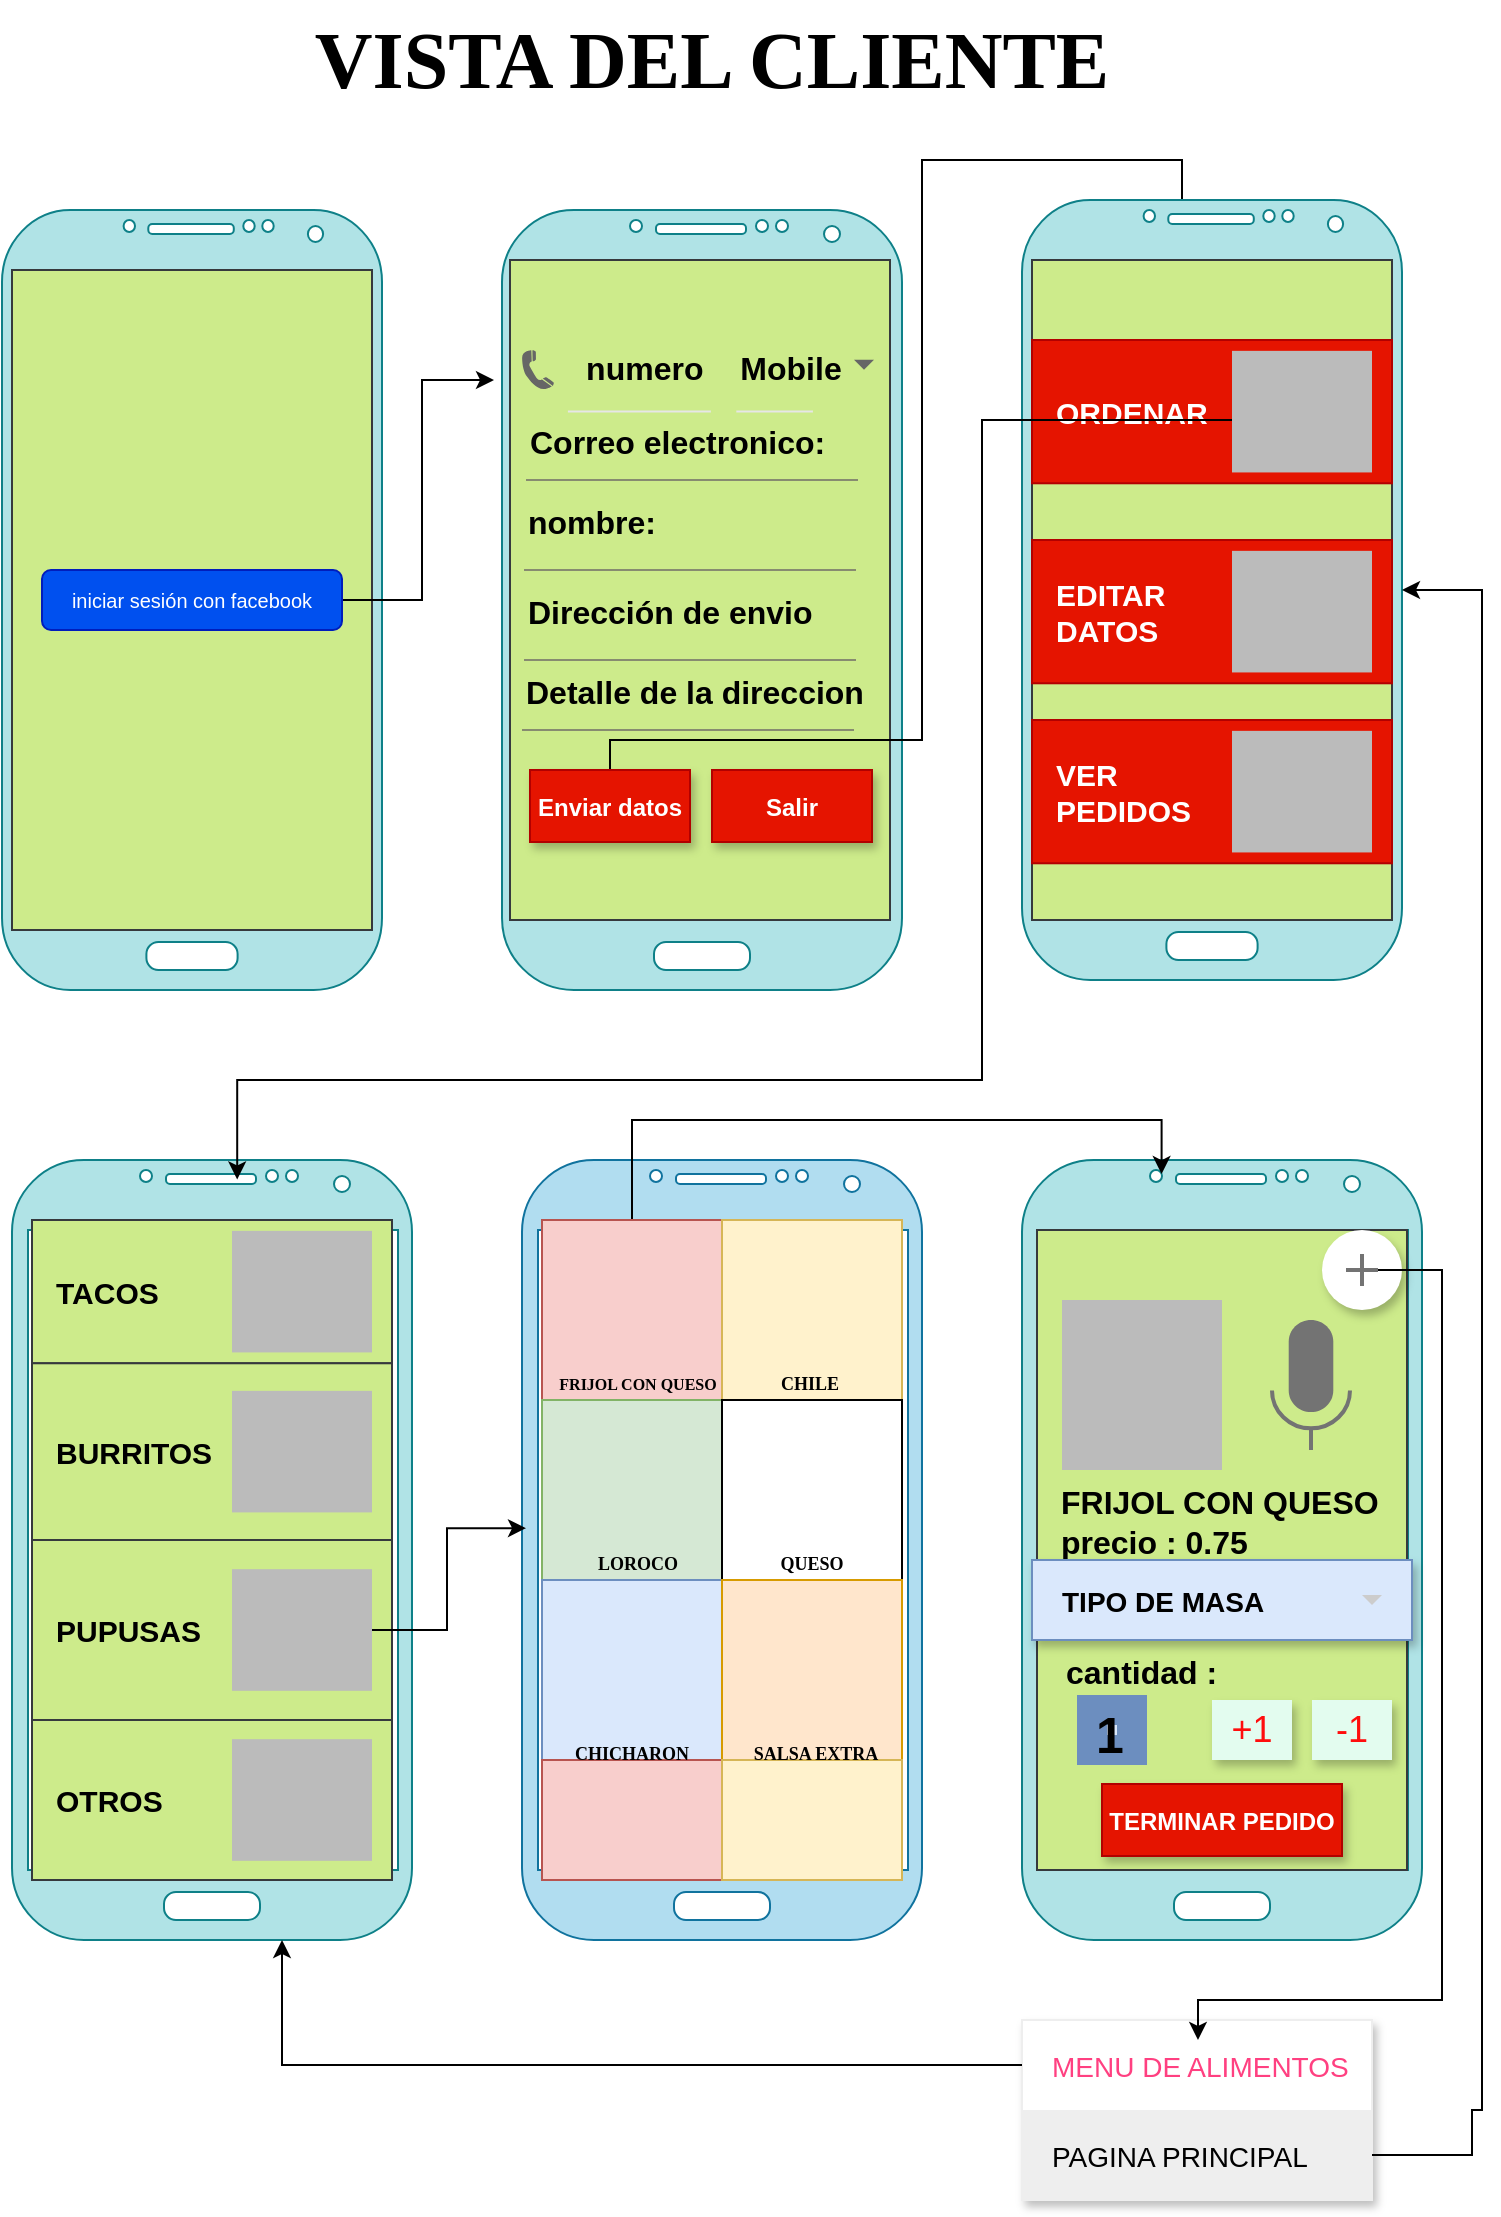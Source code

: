 <mxfile version="13.6.5" type="github" pages="2">
  <diagram id="CoMQu9GykvPQmY-9xK71" name="Page-1">
    <mxGraphModel dx="1738" dy="964" grid="1" gridSize="10" guides="1" tooltips="1" connect="1" arrows="1" fold="1" page="1" pageScale="1" pageWidth="827" pageHeight="1169" background="none" math="0" shadow="0">
      <root>
        <mxCell id="0" />
        <mxCell id="1" parent="0" />
        <mxCell id="EYJJrxo5hP6jAQwK5u1l-1" value="" style="verticalLabelPosition=bottom;verticalAlign=top;html=1;shadow=0;dashed=0;strokeWidth=1;shape=mxgraph.android.phone2;strokeColor=#0e8088;fillColor=#b0e3e6;" parent="1" vertex="1">
          <mxGeometry x="70" y="125" width="190" height="390" as="geometry" />
        </mxCell>
        <mxCell id="EYJJrxo5hP6jAQwK5u1l-4" value="" style="verticalLabelPosition=bottom;verticalAlign=top;html=1;shadow=0;dashed=0;strokeWidth=1;shape=rect;fillColor=#cdeb8b;strokeColor=#36393d;" parent="1" vertex="1">
          <mxGeometry x="75" y="155" width="180" height="330" as="geometry" />
        </mxCell>
        <mxCell id="NRuBFTdG2EJ028ScVjr8-156" style="edgeStyle=orthogonalEdgeStyle;rounded=0;orthogonalLoop=1;jettySize=auto;html=1;entryX=-0.02;entryY=0.218;entryDx=0;entryDy=0;entryPerimeter=0;" edge="1" parent="1" source="EYJJrxo5hP6jAQwK5u1l-6" target="NRuBFTdG2EJ028ScVjr8-34">
          <mxGeometry relative="1" as="geometry" />
        </mxCell>
        <mxCell id="EYJJrxo5hP6jAQwK5u1l-6" value="iniciar sesión con facebook" style="rounded=1;html=1;shadow=0;whiteSpace=wrap;fontSize=10;fillColor=#0050ef;align=center;strokeColor=#001DBC;fontColor=#ffffff;" parent="1" vertex="1">
          <mxGeometry x="90" y="305" width="150" height="30" as="geometry" />
        </mxCell>
        <mxCell id="NRuBFTdG2EJ028ScVjr8-34" value="" style="verticalLabelPosition=bottom;verticalAlign=top;html=1;shadow=0;dashed=0;strokeWidth=1;shape=mxgraph.android.phone2;strokeColor=#0e8088;fillColor=#b0e3e6;" vertex="1" parent="1">
          <mxGeometry x="320" y="125" width="200" height="390" as="geometry" />
        </mxCell>
        <mxCell id="NRuBFTdG2EJ028ScVjr8-166" style="edgeStyle=orthogonalEdgeStyle;rounded=0;orthogonalLoop=1;jettySize=auto;html=1;exitX=0.5;exitY=0;exitDx=0;exitDy=0;entryX=1;entryY=0.25;entryDx=0;entryDy=0;" edge="1" parent="1" target="NRuBFTdG2EJ028ScVjr8-68">
          <mxGeometry relative="1" as="geometry">
            <mxPoint x="414" y="185" as="sourcePoint" />
          </mxGeometry>
        </mxCell>
        <mxCell id="NRuBFTdG2EJ028ScVjr8-35" value="" style="verticalLabelPosition=bottom;verticalAlign=top;html=1;shadow=0;dashed=0;strokeWidth=1;strokeColor=#36393d;shape=rect;fillColor=#cdeb8b;" vertex="1" parent="1">
          <mxGeometry x="324" y="150" width="190" height="330" as="geometry" />
        </mxCell>
        <mxCell id="NRuBFTdG2EJ028ScVjr8-42" value="Dirección de envio" style="text;fontSize=16;verticalAlign=middle;strokeWidth=15;rounded=0;fontStyle=1" vertex="1" parent="1">
          <mxGeometry x="331" y="315" width="155" height="20" as="geometry" />
        </mxCell>
        <mxCell id="NRuBFTdG2EJ028ScVjr8-43" value="" style="dashed=0;shape=line;strokeWidth=1;noLabel=1;strokeColor=#432D57;opacity=50;fillColor=#76608a;fontColor=#ffffff;" vertex="1" parent="1">
          <mxGeometry x="331" y="345" width="166" height="10" as="geometry" />
        </mxCell>
        <mxCell id="NRuBFTdG2EJ028ScVjr8-66" value="" style="shape=rect;strokeColor=none;fillColor=none;rounded=0;" vertex="1" parent="1">
          <mxGeometry x="330" y="200" width="180" height="30" as="geometry" />
        </mxCell>
        <mxCell id="NRuBFTdG2EJ028ScVjr8-67" value="" style="dashed=0;shape=mxgraph.gmdl.telephone;strokeColor=none;fillColor=#666666;" vertex="1" parent="NRuBFTdG2EJ028ScVjr8-66">
          <mxGeometry y="0.5" width="16" height="20" relative="1" as="geometry">
            <mxPoint y="-20" as="offset" />
          </mxGeometry>
        </mxCell>
        <mxCell id="NRuBFTdG2EJ028ScVjr8-68" value="numero" style="text;fontColor=#000000;fontSize=16;verticalAlign=middle;strokeColor=none;fillColor=none;fontStyle=1" vertex="1" parent="NRuBFTdG2EJ028ScVjr8-66">
          <mxGeometry x="30.051" y="-10" width="35.404" height="25.714" as="geometry" />
        </mxCell>
        <mxCell id="NRuBFTdG2EJ028ScVjr8-69" value="" style="dashed=0;shape=line;strokeWidth=1;noLabel=1;strokeColor=#E6E6E6;" vertex="1" parent="NRuBFTdG2EJ028ScVjr8-66">
          <mxGeometry x="22.967" y="21.429" width="71.451" height="8.571" as="geometry" />
        </mxCell>
        <mxCell id="NRuBFTdG2EJ028ScVjr8-70" value="Mobile" style="text;fontColor=#000000;fontSize=16;verticalAlign=middle;strokeColor=none;fillColor=none;fontStyle=1" vertex="1" parent="NRuBFTdG2EJ028ScVjr8-66">
          <mxGeometry x="107.18" y="-10" width="72.82" height="25.714" as="geometry" />
        </mxCell>
        <mxCell id="NRuBFTdG2EJ028ScVjr8-71" value="" style="dashed=0;shape=triangle;noLabel=1;strokeColor=none;fillColor=#666666;direction=south;" vertex="1" parent="NRuBFTdG2EJ028ScVjr8-70">
          <mxGeometry x="1" y="0.5" width="10" height="5" relative="1" as="geometry">
            <mxPoint x="-14" y="-3" as="offset" />
          </mxGeometry>
        </mxCell>
        <mxCell id="NRuBFTdG2EJ028ScVjr8-72" value="" style="dashed=0;shape=line;strokeWidth=1;noLabel=1;strokeColor=#E6E6E6;" vertex="1" parent="NRuBFTdG2EJ028ScVjr8-66">
          <mxGeometry x="107.177" y="21.429" width="38.278" height="8.571" as="geometry" />
        </mxCell>
        <mxCell id="NRuBFTdG2EJ028ScVjr8-152" value="Detalle de la direccion" style="text;fontSize=16;verticalAlign=middle;strokeWidth=15;rounded=0;fontStyle=1" vertex="1" parent="1">
          <mxGeometry x="330" y="355" width="155" height="20" as="geometry" />
        </mxCell>
        <mxCell id="NRuBFTdG2EJ028ScVjr8-153" value="" style="dashed=0;shape=line;strokeWidth=1;noLabel=1;strokeColor=#432D57;opacity=50;fillColor=#76608a;fontColor=#ffffff;" vertex="1" parent="1">
          <mxGeometry x="330" y="380" width="166" height="10" as="geometry" />
        </mxCell>
        <mxCell id="NRuBFTdG2EJ028ScVjr8-353" style="edgeStyle=orthogonalEdgeStyle;rounded=0;orthogonalLoop=1;jettySize=auto;html=1;fontSize=25;entryX=0.431;entryY=0.025;entryDx=0;entryDy=0;entryPerimeter=0;" edge="1" parent="1" source="NRuBFTdG2EJ028ScVjr8-157" target="NRuBFTdG2EJ028ScVjr8-339">
          <mxGeometry relative="1" as="geometry">
            <mxPoint x="550.0" y="160" as="targetPoint" />
            <Array as="points">
              <mxPoint x="374" y="390" />
              <mxPoint x="530" y="390" />
              <mxPoint x="530" y="100" />
              <mxPoint x="660" y="100" />
              <mxPoint x="660" y="148" />
              <mxPoint x="662" y="148" />
            </Array>
          </mxGeometry>
        </mxCell>
        <mxCell id="NRuBFTdG2EJ028ScVjr8-157" value="Enviar datos" style="dashed=0;align=center;fontSize=12;shape=rect;fillColor=#e51400;strokeColor=#B20000;fontStyle=1;shadow=1;rounded=0;fontColor=#ffffff;" vertex="1" parent="1">
          <mxGeometry x="334" y="405" width="80" height="36" as="geometry" />
        </mxCell>
        <mxCell id="NRuBFTdG2EJ028ScVjr8-159" value="Salir" style="dashed=0;align=center;fontSize=12;shape=rect;fillColor=#e51400;strokeColor=#B20000;fontStyle=1;shadow=1;rounded=0;fontColor=#ffffff;" vertex="1" parent="1">
          <mxGeometry x="425" y="405" width="80" height="36" as="geometry" />
        </mxCell>
        <mxCell id="NRuBFTdG2EJ028ScVjr8-160" value="Correo electronico:" style="text;fontSize=16;verticalAlign=middle;strokeWidth=15;rounded=0;fontStyle=1" vertex="1" parent="1">
          <mxGeometry x="332" y="230" width="155" height="20" as="geometry" />
        </mxCell>
        <mxCell id="NRuBFTdG2EJ028ScVjr8-161" value="" style="dashed=0;shape=line;strokeWidth=1;noLabel=1;strokeColor=#432D57;opacity=50;fillColor=#76608a;fontColor=#ffffff;" vertex="1" parent="1">
          <mxGeometry x="332" y="250" width="166" height="20" as="geometry" />
        </mxCell>
        <mxCell id="NRuBFTdG2EJ028ScVjr8-162" value="nombre:" style="text;fontSize=16;verticalAlign=middle;strokeWidth=15;rounded=0;fontStyle=1" vertex="1" parent="1">
          <mxGeometry x="331" y="270" width="155" height="20" as="geometry" />
        </mxCell>
        <mxCell id="NRuBFTdG2EJ028ScVjr8-163" value="" style="dashed=0;shape=line;strokeWidth=1;noLabel=1;strokeColor=#432D57;opacity=50;fillColor=#76608a;fontColor=#ffffff;" vertex="1" parent="1">
          <mxGeometry x="331" y="300" width="166" height="10" as="geometry" />
        </mxCell>
        <mxCell id="NRuBFTdG2EJ028ScVjr8-182" value="" style="verticalLabelPosition=bottom;verticalAlign=top;html=1;shadow=0;dashed=0;strokeWidth=1;shape=mxgraph.android.phone2;strokeColor=#0e8088;rounded=0;fillColor=#b0e3e6;" vertex="1" parent="1">
          <mxGeometry x="75" y="600" width="200" height="390" as="geometry" />
        </mxCell>
        <mxCell id="NRuBFTdG2EJ028ScVjr8-183" value="" style="strokeWidth=1;html=1;shadow=0;dashed=0;shape=mxgraph.android.rrect;rSize=0;strokeColor=#36393d;fillColor=#cdeb8b;rounded=0;" vertex="1" parent="1">
          <mxGeometry x="85" y="630" width="180" height="330" as="geometry" />
        </mxCell>
        <mxCell id="NRuBFTdG2EJ028ScVjr8-184" value="&lt;b&gt;&lt;font style=&quot;font-size: 15px&quot;&gt;TACOS&lt;/font&gt;&lt;/b&gt;" style="strokeColor=#36393d;fillColor=#cdeb8b;strokeWidth=1;html=1;shadow=0;dashed=0;shape=mxgraph.android.rrect;rSize=0;align=left;spacingLeft=10;fontSize=8;" vertex="1" parent="NRuBFTdG2EJ028ScVjr8-183">
          <mxGeometry width="180" height="71.645" as="geometry" />
        </mxCell>
        <mxCell id="NRuBFTdG2EJ028ScVjr8-185" value="&lt;font size=&quot;1&quot;&gt;&lt;b style=&quot;font-size: 15px&quot;&gt;BURRITOS&lt;/b&gt;&lt;/font&gt;" style="strokeColor=#36393d;fillColor=#cdeb8b;strokeWidth=1;html=1;shadow=0;dashed=0;shape=mxgraph.android.rrect;rSize=0;align=left;spacingLeft=10;fontSize=8;" vertex="1" parent="NRuBFTdG2EJ028ScVjr8-183">
          <mxGeometry y="71.64" width="180" height="88.36" as="geometry" />
        </mxCell>
        <mxCell id="NRuBFTdG2EJ028ScVjr8-186" value="&lt;b&gt;&lt;font style=&quot;font-size: 15px&quot;&gt;PUPUSAS&lt;/font&gt;&lt;/b&gt;" style="strokeColor=#36393d;fillColor=#cdeb8b;strokeWidth=1;html=1;shadow=0;dashed=0;shape=mxgraph.android.rrect;rSize=0;align=left;spacingLeft=10;fontSize=8;" vertex="1" parent="NRuBFTdG2EJ028ScVjr8-183">
          <mxGeometry y="160" width="180" height="90" as="geometry" />
        </mxCell>
        <mxCell id="NRuBFTdG2EJ028ScVjr8-187" value="&lt;span style=&quot;font-size: 15px&quot;&gt;&lt;b&gt;OTROS&lt;/b&gt;&lt;/span&gt;" style="strokeColor=#36393d;fillColor=#cdeb8b;strokeWidth=1;html=1;shadow=0;dashed=0;shape=mxgraph.android.rrect;rSize=0;align=left;spacingLeft=10;fontSize=8;" vertex="1" parent="NRuBFTdG2EJ028ScVjr8-183">
          <mxGeometry y="250" width="180" height="80" as="geometry" />
        </mxCell>
        <mxCell id="NRuBFTdG2EJ028ScVjr8-273" value="" style="shape=rect;fillColor=#bbbbbb;strokeColor=none;" vertex="1" parent="NRuBFTdG2EJ028ScVjr8-183">
          <mxGeometry x="100" y="5.432" width="70" height="60.789" as="geometry" />
        </mxCell>
        <mxCell id="NRuBFTdG2EJ028ScVjr8-274" value="" style="shape=rect;fillColor=#bbbbbb;strokeColor=none;" vertex="1" parent="NRuBFTdG2EJ028ScVjr8-183">
          <mxGeometry x="100" y="85.427" width="70" height="60.789" as="geometry" />
        </mxCell>
        <mxCell id="NRuBFTdG2EJ028ScVjr8-275" value="" style="shape=rect;fillColor=#bbbbbb;strokeColor=none;" vertex="1" parent="NRuBFTdG2EJ028ScVjr8-183">
          <mxGeometry x="100" y="174.602" width="70" height="60.789" as="geometry" />
        </mxCell>
        <mxCell id="NRuBFTdG2EJ028ScVjr8-335" value="" style="shape=rect;fillColor=#bbbbbb;strokeColor=none;" vertex="1" parent="NRuBFTdG2EJ028ScVjr8-183">
          <mxGeometry x="100" y="259.602" width="70" height="60.789" as="geometry" />
        </mxCell>
        <mxCell id="NRuBFTdG2EJ028ScVjr8-277" value="" style="verticalLabelPosition=bottom;verticalAlign=top;html=1;shadow=0;dashed=0;strokeWidth=1;shape=mxgraph.android.phone2;strokeColor=#0e8088;rounded=0;fillColor=#b0e3e6;" vertex="1" parent="1">
          <mxGeometry x="580" y="600" width="200" height="390" as="geometry" />
        </mxCell>
        <mxCell id="NRuBFTdG2EJ028ScVjr8-306" value="" style="strokeWidth=1;html=1;shadow=0;dashed=0;shape=mxgraph.android.rrect;rSize=0;align=left;spacingLeft=10;fontSize=8;fillColor=#cdeb8b;strokeColor=#36393d;" vertex="1" parent="1">
          <mxGeometry x="587.5" y="635" width="185" height="320" as="geometry" />
        </mxCell>
        <mxCell id="NRuBFTdG2EJ028ScVjr8-272" value="" style="shape=rect;fillColor=#bbbbbb;strokeColor=none;" vertex="1" parent="1">
          <mxGeometry x="600" y="670" width="80" height="85" as="geometry" />
        </mxCell>
        <mxCell id="NRuBFTdG2EJ028ScVjr8-309" value="FRIJOL CON QUESO" style="text;fontSize=16;verticalAlign=middle;strokeWidth=15;rounded=0;fontStyle=1" vertex="1" parent="1">
          <mxGeometry x="597.5" y="760" width="155" height="20" as="geometry" />
        </mxCell>
        <mxCell id="NRuBFTdG2EJ028ScVjr8-310" value="precio : 0.75" style="text;fontSize=16;verticalAlign=middle;strokeWidth=15;rounded=0;fontStyle=1" vertex="1" parent="1">
          <mxGeometry x="597.5" y="780" width="155" height="20" as="geometry" />
        </mxCell>
        <mxCell id="NRuBFTdG2EJ028ScVjr8-311" value="" style="dashed=0;align=center;fontSize=12;shape=rect;fillColor=#dae8fc;strokeColor=#6c8ebf;rounded=0;shadow=1;" vertex="1" parent="1">
          <mxGeometry x="585" y="800" width="190" height="40" as="geometry" />
        </mxCell>
        <mxCell id="NRuBFTdG2EJ028ScVjr8-312" value="TIPO DE MASA" style="text;fontColor=#000000;verticalAlign=middle;spacingLeft=13;fontSize=14;fontStyle=1" vertex="1" parent="NRuBFTdG2EJ028ScVjr8-311">
          <mxGeometry width="190" height="40" as="geometry" />
        </mxCell>
        <mxCell id="NRuBFTdG2EJ028ScVjr8-313" value="" style="dashed=0;html=1;shape=mxgraph.gmdl.triangle;fillColor=#cccccc;strokeColor=none;" vertex="1" parent="NRuBFTdG2EJ028ScVjr8-311">
          <mxGeometry x="1" y="0.5" width="10" height="5" relative="1" as="geometry">
            <mxPoint x="-25" y="-2.5" as="offset" />
          </mxGeometry>
        </mxCell>
        <mxCell id="NRuBFTdG2EJ028ScVjr8-317" value="&lt;font color=&quot;#ff0d0d&quot;&gt;+1&lt;/font&gt;" style="rounded=1;fillColor=#E3FCEF;strokeColor=none;html=1;fontColor=#016745;align=center;verticalAlign=middle;whiteSpace=wrap;fontSize=18;fontStyle=0;arcSize=0;shadow=1;" vertex="1" parent="1">
          <mxGeometry x="675" y="870" width="40" height="30" as="geometry" />
        </mxCell>
        <mxCell id="NRuBFTdG2EJ028ScVjr8-318" value="&lt;font color=&quot;#ff0d0d&quot;&gt;-1&lt;/font&gt;" style="rounded=1;fillColor=#E3FCEF;strokeColor=none;html=1;fontColor=#016745;align=center;verticalAlign=middle;whiteSpace=wrap;fontSize=18;fontStyle=0;arcSize=0;shadow=1;" vertex="1" parent="1">
          <mxGeometry x="725" y="870" width="40" height="30" as="geometry" />
        </mxCell>
        <mxCell id="NRuBFTdG2EJ028ScVjr8-319" value="1" style="text;fontSize=25;verticalAlign=middle;strokeWidth=15;rounded=0;fontStyle=1;fillColor=#dae8fc;strokeColor=#6c8ebf;" vertex="1" parent="1">
          <mxGeometry x="615" y="875" width="20" height="20" as="geometry" />
        </mxCell>
        <mxCell id="NRuBFTdG2EJ028ScVjr8-320" value="cantidad :" style="text;fontSize=16;verticalAlign=middle;strokeWidth=15;rounded=0;fontStyle=1" vertex="1" parent="1">
          <mxGeometry x="600" y="850" width="155" height="10" as="geometry" />
        </mxCell>
        <mxCell id="NRuBFTdG2EJ028ScVjr8-322" value="" style="dashed=0;aspect=fixed;verticalLabelPosition=bottom;verticalAlign=top;align=center;shape=mxgraph.gmdl.voice;strokeColor=#737373;fillColor=#737373;shadow=0;strokeWidth=2;rounded=0;fontSize=25;" vertex="1" parent="1">
          <mxGeometry x="705" y="680" width="39" height="65" as="geometry" />
        </mxCell>
        <mxCell id="NRuBFTdG2EJ028ScVjr8-337" value="TERMINAR PEDIDO" style="dashed=0;align=center;fontSize=12;shape=rect;fillColor=#e51400;strokeColor=#B20000;fontStyle=1;shadow=1;rounded=0;fontColor=#ffffff;" vertex="1" parent="1">
          <mxGeometry x="620" y="912" width="120" height="36" as="geometry" />
        </mxCell>
        <mxCell id="NRuBFTdG2EJ028ScVjr8-339" value="" style="verticalLabelPosition=bottom;verticalAlign=top;html=1;shadow=0;dashed=0;strokeWidth=1;shape=mxgraph.android.phone2;strokeColor=#0e8088;rounded=0;fillColor=#b0e3e6;fontSize=25;" vertex="1" parent="1">
          <mxGeometry x="580" y="120" width="190" height="390" as="geometry" />
        </mxCell>
        <mxCell id="NRuBFTdG2EJ028ScVjr8-340" value="" style="verticalLabelPosition=bottom;verticalAlign=top;html=1;shadow=0;dashed=0;strokeWidth=1;shape=rect;fillColor=#cdeb8b;strokeColor=#36393d;" vertex="1" parent="1">
          <mxGeometry x="585" y="150" width="180" height="330" as="geometry" />
        </mxCell>
        <mxCell id="NRuBFTdG2EJ028ScVjr8-341" value="&lt;b&gt;&lt;font style=&quot;font-size: 15px&quot;&gt;EDITAR&lt;br&gt;DATOS&lt;/font&gt;&lt;/b&gt;" style="strokeColor=#B20000;fillColor=#e51400;strokeWidth=1;html=1;shadow=0;dashed=0;shape=mxgraph.android.rrect;rSize=0;align=left;spacingLeft=10;fontSize=8;fontColor=#ffffff;" vertex="1" parent="1">
          <mxGeometry x="585" y="290" width="180" height="71.645" as="geometry" />
        </mxCell>
        <mxCell id="NRuBFTdG2EJ028ScVjr8-342" value="" style="shape=rect;fillColor=#bbbbbb;strokeColor=none;" vertex="1" parent="1">
          <mxGeometry x="685" y="295.432" width="70" height="60.789" as="geometry" />
        </mxCell>
        <mxCell id="NRuBFTdG2EJ028ScVjr8-343" value="&lt;span style=&quot;font-size: 15px&quot;&gt;&lt;b&gt;ORDENAR&lt;/b&gt;&lt;/span&gt;" style="strokeColor=#B20000;fillColor=#e51400;strokeWidth=1;html=1;shadow=0;dashed=0;shape=mxgraph.android.rrect;rSize=0;align=left;spacingLeft=10;fontSize=8;fontColor=#ffffff;" vertex="1" parent="1">
          <mxGeometry x="585" y="190" width="180" height="71.645" as="geometry" />
        </mxCell>
        <mxCell id="NRuBFTdG2EJ028ScVjr8-347" style="edgeStyle=orthogonalEdgeStyle;rounded=0;orthogonalLoop=1;jettySize=auto;html=1;fontSize=25;entryX=0.563;entryY=0.025;entryDx=0;entryDy=0;entryPerimeter=0;" edge="1" parent="1" source="NRuBFTdG2EJ028ScVjr8-344" target="NRuBFTdG2EJ028ScVjr8-182">
          <mxGeometry relative="1" as="geometry">
            <mxPoint x="570" y="570" as="targetPoint" />
            <Array as="points">
              <mxPoint x="560" y="230" />
              <mxPoint x="560" y="560" />
              <mxPoint x="188" y="560" />
            </Array>
          </mxGeometry>
        </mxCell>
        <mxCell id="NRuBFTdG2EJ028ScVjr8-344" value="" style="shape=rect;fillColor=#bbbbbb;strokeColor=none;" vertex="1" parent="1">
          <mxGeometry x="685" y="195.432" width="70" height="60.789" as="geometry" />
        </mxCell>
        <mxCell id="NRuBFTdG2EJ028ScVjr8-345" value="&lt;span style=&quot;font-size: 15px&quot;&gt;&lt;b&gt;VER&lt;br&gt;PEDIDOS&lt;/b&gt;&lt;/span&gt;" style="strokeColor=#B20000;fillColor=#e51400;strokeWidth=1;html=1;shadow=0;dashed=0;shape=mxgraph.android.rrect;rSize=0;align=left;spacingLeft=10;fontSize=8;fontColor=#ffffff;" vertex="1" parent="1">
          <mxGeometry x="585" y="380" width="180" height="71.645" as="geometry" />
        </mxCell>
        <mxCell id="NRuBFTdG2EJ028ScVjr8-346" value="" style="shape=rect;fillColor=#bbbbbb;strokeColor=none;" vertex="1" parent="1">
          <mxGeometry x="685" y="385.432" width="70" height="60.789" as="geometry" />
        </mxCell>
        <mxCell id="NRuBFTdG2EJ028ScVjr8-354" value="" style="verticalLabelPosition=bottom;verticalAlign=top;html=1;shadow=0;dashed=0;strokeWidth=1;shape=mxgraph.android.phone2;strokeColor=#10739e;rounded=0;fillColor=#b1ddf0;fontSize=25;" vertex="1" parent="1">
          <mxGeometry x="330" y="600" width="200" height="390" as="geometry" />
        </mxCell>
        <mxCell id="NRuBFTdG2EJ028ScVjr8-355" value="" style="verticalLabelPosition=bottom;verticalAlign=top;html=1;shadow=0;dashed=0;strokeWidth=1;shape=rect;fillColor=#cdeb8b;strokeColor=#36393d;" vertex="1" parent="1">
          <mxGeometry x="340" y="630" width="180" height="330" as="geometry" />
        </mxCell>
        <mxCell id="NRuBFTdG2EJ028ScVjr8-376" style="edgeStyle=orthogonalEdgeStyle;rounded=0;orthogonalLoop=1;jettySize=auto;html=1;entryX=0.349;entryY=0.018;entryDx=0;entryDy=0;entryPerimeter=0;fontFamily=Times New Roman;fontSize=8;fontColor=#FFFF19;" edge="1" parent="1" source="NRuBFTdG2EJ028ScVjr8-356" target="NRuBFTdG2EJ028ScVjr8-277">
          <mxGeometry relative="1" as="geometry">
            <Array as="points">
              <mxPoint x="385" y="580" />
              <mxPoint x="650" y="580" />
            </Array>
          </mxGeometry>
        </mxCell>
        <mxCell id="NRuBFTdG2EJ028ScVjr8-356" value="" style="shape=rect;fillColor=#f8cecc;strokeColor=#b85450;labelBackgroundColor=#FF99CC;labelBorderColor=#0000FF;" vertex="1" parent="1">
          <mxGeometry x="340" y="630" width="90" height="90" as="geometry" />
        </mxCell>
        <mxCell id="NRuBFTdG2EJ028ScVjr8-357" value="" style="shape=rect;fillColor=#fff2cc;strokeColor=#d6b656;" vertex="1" parent="1">
          <mxGeometry x="430" y="630" width="90" height="90" as="geometry" />
        </mxCell>
        <mxCell id="NRuBFTdG2EJ028ScVjr8-358" value="" style="shape=rect;fillColor=#d5e8d4;strokeColor=#82b366;" vertex="1" parent="1">
          <mxGeometry x="340" y="720" width="90" height="90" as="geometry" />
        </mxCell>
        <mxCell id="NRuBFTdG2EJ028ScVjr8-359" value="" style="shape=rect;" vertex="1" parent="1">
          <mxGeometry x="430" y="720" width="90" height="90" as="geometry" />
        </mxCell>
        <mxCell id="NRuBFTdG2EJ028ScVjr8-360" value="" style="shape=rect;fillColor=#dae8fc;strokeColor=#6c8ebf;" vertex="1" parent="1">
          <mxGeometry x="340" y="810" width="90" height="90" as="geometry" />
        </mxCell>
        <mxCell id="NRuBFTdG2EJ028ScVjr8-362" value="" style="shape=rect;fillColor=#ffe6cc;strokeColor=#d79b00;" vertex="1" parent="1">
          <mxGeometry x="430" y="810" width="90" height="90" as="geometry" />
        </mxCell>
        <mxCell id="NRuBFTdG2EJ028ScVjr8-364" value="" style="shape=rect;fillColor=#f8cecc;strokeColor=#b85450;" vertex="1" parent="1">
          <mxGeometry x="340" y="900" width="90" height="60" as="geometry" />
        </mxCell>
        <mxCell id="NRuBFTdG2EJ028ScVjr8-366" value="" style="shape=rect;fillColor=#fff2cc;strokeColor=#d6b656;" vertex="1" parent="1">
          <mxGeometry x="430" y="900" width="90" height="60" as="geometry" />
        </mxCell>
        <mxCell id="NRuBFTdG2EJ028ScVjr8-367" value="FRIJOL CON QUESO" style="text;fontSize=8;verticalAlign=bottom;strokeWidth=10;rounded=0;fontStyle=1;fontFamily=Times New Roman;horizontal=1;align=center;" vertex="1" parent="1">
          <mxGeometry x="351" y="700" width="74" height="20" as="geometry" />
        </mxCell>
        <mxCell id="NRuBFTdG2EJ028ScVjr8-369" value="CHILE" style="text;fontSize=9;verticalAlign=bottom;strokeWidth=10;rounded=0;fontStyle=1;fontFamily=Times New Roman;horizontal=1;align=center;" vertex="1" parent="1">
          <mxGeometry x="437" y="700" width="74" height="20" as="geometry" />
        </mxCell>
        <mxCell id="NRuBFTdG2EJ028ScVjr8-370" value="LOROCO" style="text;fontSize=9;verticalAlign=bottom;strokeWidth=10;rounded=0;fontStyle=1;fontFamily=Times New Roman;horizontal=1;align=center;" vertex="1" parent="1">
          <mxGeometry x="351" y="790" width="74" height="20" as="geometry" />
        </mxCell>
        <mxCell id="NRuBFTdG2EJ028ScVjr8-371" value="QUESO" style="text;fontSize=9;verticalAlign=bottom;strokeWidth=10;rounded=0;fontStyle=1;fontFamily=Times New Roman;horizontal=1;align=center;" vertex="1" parent="1">
          <mxGeometry x="438" y="790" width="74" height="20" as="geometry" />
        </mxCell>
        <mxCell id="NRuBFTdG2EJ028ScVjr8-372" value="CHICHARON" style="text;fontSize=9;verticalAlign=bottom;strokeWidth=10;rounded=0;fontStyle=1;fontFamily=Times New Roman;horizontal=1;align=center;" vertex="1" parent="1">
          <mxGeometry x="348" y="885" width="74" height="20" as="geometry" />
        </mxCell>
        <mxCell id="NRuBFTdG2EJ028ScVjr8-374" value="SALSA EXTRA" style="text;fontSize=9;verticalAlign=bottom;strokeWidth=10;rounded=0;fontStyle=1;fontFamily=Times New Roman;horizontal=1;align=center;" vertex="1" parent="1">
          <mxGeometry x="440" y="885" width="74" height="20" as="geometry" />
        </mxCell>
        <mxCell id="NRuBFTdG2EJ028ScVjr8-377" style="edgeStyle=orthogonalEdgeStyle;rounded=0;orthogonalLoop=1;jettySize=auto;html=1;entryX=0.01;entryY=0.472;entryDx=0;entryDy=0;entryPerimeter=0;fontFamily=Times New Roman;fontSize=8;fontColor=#FFFF19;" edge="1" parent="1" source="NRuBFTdG2EJ028ScVjr8-275" target="NRuBFTdG2EJ028ScVjr8-354">
          <mxGeometry relative="1" as="geometry" />
        </mxCell>
        <mxCell id="NRuBFTdG2EJ028ScVjr8-380" value="VISTA DEL CLIENTE" style="text;fontSize=40;verticalAlign=middle;strokeWidth=15;rounded=0;fontStyle=1;fontFamily=Times New Roman;align=center;" vertex="1" parent="1">
          <mxGeometry x="200" y="20" width="450" height="50" as="geometry" />
        </mxCell>
        <mxCell id="NRuBFTdG2EJ028ScVjr8-381" value="" style="shape=ellipse;dashed=0;strokeColor=none;shadow=1;fontSize=13;align=center;verticalAlign=top;labelPosition=center;verticalLabelPosition=bottom;html=1;aspect=fixed;rounded=0;labelBackgroundColor=#FF99CC;fillColor=#ffffff;gradientColor=#ffffff;" vertex="1" parent="1">
          <mxGeometry x="730" y="635" width="40" height="40" as="geometry" />
        </mxCell>
        <mxCell id="NRuBFTdG2EJ028ScVjr8-382" value="" style="dashed=0;html=1;shape=mxgraph.gmdl.plus;strokeColor=#737373;strokeWidth=2;shadow=0;" vertex="1" parent="NRuBFTdG2EJ028ScVjr8-381">
          <mxGeometry x="12" y="12" width="16" height="16" as="geometry" />
        </mxCell>
        <mxCell id="NRuBFTdG2EJ028ScVjr8-383" value="" style="dashed=0;align=center;fontSize=12;shape=rect;fillColor=#ffffff;strokeColor=#eeeeee;shadow=1;rounded=0;labelBackgroundColor=#FF99CC;" vertex="1" parent="1">
          <mxGeometry x="580" y="1030" width="175" height="90" as="geometry" />
        </mxCell>
        <mxCell id="NRuBFTdG2EJ028ScVjr8-384" value="MENU DE ALIMENTOS" style="text;fontColor=#FF4081;verticalAlign=middle;spacingLeft=13;fontSize=14;resizeWidth=1;" vertex="1" parent="NRuBFTdG2EJ028ScVjr8-383">
          <mxGeometry width="175" height="45" relative="1" as="geometry" />
        </mxCell>
        <mxCell id="NRuBFTdG2EJ028ScVjr8-385" value="PAGINA PRINCIPAL" style="text;fontColor=#000000;verticalAlign=middle;spacingLeft=13;fontSize=14;fillColor=#eeeeee;resizeWidth=1;" vertex="1" parent="NRuBFTdG2EJ028ScVjr8-383">
          <mxGeometry width="175" height="45" relative="1" as="geometry">
            <mxPoint y="45" as="offset" />
          </mxGeometry>
        </mxCell>
        <mxCell id="NRuBFTdG2EJ028ScVjr8-390" style="edgeStyle=orthogonalEdgeStyle;rounded=0;orthogonalLoop=1;jettySize=auto;html=1;entryX=0.675;entryY=1;entryDx=0;entryDy=0;entryPerimeter=0;fontFamily=Times New Roman;fontSize=40;fontColor=#FFFF19;" edge="1" parent="NRuBFTdG2EJ028ScVjr8-383" source="NRuBFTdG2EJ028ScVjr8-384" target="NRuBFTdG2EJ028ScVjr8-182">
          <mxGeometry relative="1" as="geometry" />
        </mxCell>
        <mxCell id="NRuBFTdG2EJ028ScVjr8-388" style="edgeStyle=orthogonalEdgeStyle;rounded=0;orthogonalLoop=1;jettySize=auto;html=1;fontFamily=Times New Roman;fontSize=40;fontColor=#FFFF19;" edge="1" parent="1" source="NRuBFTdG2EJ028ScVjr8-382">
          <mxGeometry relative="1" as="geometry">
            <mxPoint x="668" y="1040" as="targetPoint" />
            <Array as="points">
              <mxPoint x="790" y="655" />
              <mxPoint x="790" y="1020" />
              <mxPoint x="668" y="1020" />
            </Array>
          </mxGeometry>
        </mxCell>
        <mxCell id="NRuBFTdG2EJ028ScVjr8-392" style="edgeStyle=orthogonalEdgeStyle;rounded=0;orthogonalLoop=1;jettySize=auto;html=1;fontFamily=Times New Roman;fontSize=40;fontColor=#FFFF19;exitX=1;exitY=0.75;exitDx=0;exitDy=0;" edge="1" parent="1" source="NRuBFTdG2EJ028ScVjr8-383" target="NRuBFTdG2EJ028ScVjr8-339">
          <mxGeometry relative="1" as="geometry">
            <mxPoint x="780" y="1098" as="sourcePoint" />
            <Array as="points">
              <mxPoint x="805" y="1098" />
              <mxPoint x="805" y="1075" />
              <mxPoint x="810" y="1075" />
              <mxPoint x="810" y="315" />
            </Array>
          </mxGeometry>
        </mxCell>
      </root>
    </mxGraphModel>
  </diagram>
  <diagram id="4jI2vWYG-aLyRLOUUuCm" name="Page-2">
    <mxGraphModel dx="1241" dy="689" grid="1" gridSize="10" guides="1" tooltips="1" connect="1" arrows="1" fold="1" page="1" pageScale="1" pageWidth="827" pageHeight="1169" math="0" shadow="0">
      <root>
        <mxCell id="7WT3pZw8mRVma_TrPnUZ-0" />
        <mxCell id="7WT3pZw8mRVma_TrPnUZ-1" parent="7WT3pZw8mRVma_TrPnUZ-0" />
        <mxCell id="e3SR4uf_OgpcCLwvzmja-0" value="" style="verticalLabelPosition=bottom;verticalAlign=top;html=1;shadow=0;dashed=0;strokeWidth=1;shape=mxgraph.android.phone2;strokeColor=#10739e;rounded=0;fillColor=#b1ddf0;fontSize=25;" vertex="1" parent="7WT3pZw8mRVma_TrPnUZ-1">
          <mxGeometry x="50" y="60" width="190" height="390" as="geometry" />
        </mxCell>
        <mxCell id="e3SR4uf_OgpcCLwvzmja-1" value="" style="verticalLabelPosition=bottom;verticalAlign=top;html=1;shadow=0;dashed=0;strokeWidth=1;shape=rect;fillColor=#cdeb8b;strokeColor=#36393d;" vertex="1" parent="7WT3pZw8mRVma_TrPnUZ-1">
          <mxGeometry x="55" y="90" width="180" height="330" as="geometry" />
        </mxCell>
        <mxCell id="e3SR4uf_OgpcCLwvzmja-2" value="&lt;b&gt;&lt;font style=&quot;font-size: 15px&quot;&gt;EDITAR&lt;br&gt;DATOS&lt;/font&gt;&lt;/b&gt;" style="strokeColor=#B20000;fillColor=#e51400;strokeWidth=1;html=1;shadow=0;dashed=0;shape=mxgraph.android.rrect;rSize=0;align=left;spacingLeft=10;fontSize=8;fontColor=#ffffff;" vertex="1" parent="7WT3pZw8mRVma_TrPnUZ-1">
          <mxGeometry x="55" y="230" width="180" height="71.645" as="geometry" />
        </mxCell>
        <mxCell id="UgYpexpqm-jWCH6vlLT5-2" style="edgeStyle=orthogonalEdgeStyle;rounded=0;orthogonalLoop=1;jettySize=auto;html=1;entryX=-0.005;entryY=0.402;entryDx=0;entryDy=0;entryPerimeter=0;fontFamily=Times New Roman;fontSize=40;fontColor=#FFFF19;" edge="1" parent="7WT3pZw8mRVma_TrPnUZ-1" source="e3SR4uf_OgpcCLwvzmja-3" target="UgYpexpqm-jWCH6vlLT5-0">
          <mxGeometry relative="1" as="geometry" />
        </mxCell>
        <mxCell id="e3SR4uf_OgpcCLwvzmja-3" value="" style="shape=rect;fillColor=#bbbbbb;strokeColor=none;" vertex="1" parent="7WT3pZw8mRVma_TrPnUZ-1">
          <mxGeometry x="155" y="235.432" width="70" height="60.789" as="geometry" />
        </mxCell>
        <mxCell id="e3SR4uf_OgpcCLwvzmja-4" value="&lt;span style=&quot;font-size: 15px&quot;&gt;&lt;b&gt;ORDENAR&lt;/b&gt;&lt;/span&gt;" style="strokeColor=#B20000;fillColor=#e51400;strokeWidth=1;html=1;shadow=0;dashed=0;shape=mxgraph.android.rrect;rSize=0;align=left;spacingLeft=10;fontSize=8;fontColor=#ffffff;" vertex="1" parent="7WT3pZw8mRVma_TrPnUZ-1">
          <mxGeometry x="55" y="130" width="180" height="71.645" as="geometry" />
        </mxCell>
        <mxCell id="e3SR4uf_OgpcCLwvzmja-5" value="" style="shape=rect;fillColor=#bbbbbb;strokeColor=none;" vertex="1" parent="7WT3pZw8mRVma_TrPnUZ-1">
          <mxGeometry x="155" y="135.432" width="70" height="60.789" as="geometry" />
        </mxCell>
        <mxCell id="e3SR4uf_OgpcCLwvzmja-6" value="&lt;span style=&quot;font-size: 15px&quot;&gt;&lt;b&gt;VER&lt;br&gt;PEDIDOS&lt;/b&gt;&lt;/span&gt;" style="strokeColor=#B20000;fillColor=#e51400;strokeWidth=1;html=1;shadow=0;dashed=0;shape=mxgraph.android.rrect;rSize=0;align=left;spacingLeft=10;fontSize=8;fontColor=#ffffff;" vertex="1" parent="7WT3pZw8mRVma_TrPnUZ-1">
          <mxGeometry x="55" y="320" width="180" height="71.645" as="geometry" />
        </mxCell>
        <mxCell id="-0ceXGwACeD5au1vwGGQ-10" style="edgeStyle=orthogonalEdgeStyle;rounded=0;orthogonalLoop=1;jettySize=auto;html=1;fontFamily=Times New Roman;fontSize=40;fontColor=#FFFF19;" edge="1" parent="7WT3pZw8mRVma_TrPnUZ-1" source="e3SR4uf_OgpcCLwvzmja-7" target="sYL97Xq9rohQxKM2iXYG-8">
          <mxGeometry relative="1" as="geometry">
            <Array as="points">
              <mxPoint x="260" y="356" />
              <mxPoint x="260" y="460" />
              <mxPoint x="140" y="460" />
            </Array>
          </mxGeometry>
        </mxCell>
        <mxCell id="e3SR4uf_OgpcCLwvzmja-7" value="" style="shape=rect;fillColor=#bbbbbb;strokeColor=none;" vertex="1" parent="7WT3pZw8mRVma_TrPnUZ-1">
          <mxGeometry x="155" y="325.432" width="70" height="60.789" as="geometry" />
        </mxCell>
        <mxCell id="UgYpexpqm-jWCH6vlLT5-0" value="" style="verticalLabelPosition=bottom;verticalAlign=top;html=1;shadow=0;dashed=0;strokeWidth=1;shape=mxgraph.android.phone2;strokeColor=#10739e;rounded=0;labelBackgroundColor=#FF99CC;fillColor=#b1ddf0;fontFamily=Times New Roman;fontSize=40;align=center;" vertex="1" parent="7WT3pZw8mRVma_TrPnUZ-1">
          <mxGeometry x="300" y="60" width="190" height="390" as="geometry" />
        </mxCell>
        <mxCell id="UgYpexpqm-jWCH6vlLT5-1" value="" style="verticalLabelPosition=bottom;verticalAlign=top;html=1;shadow=0;dashed=0;strokeWidth=1;shape=rect;fillColor=#cdeb8b;strokeColor=#36393d;" vertex="1" parent="7WT3pZw8mRVma_TrPnUZ-1">
          <mxGeometry x="305" y="90" width="180" height="330" as="geometry" />
        </mxCell>
        <mxCell id="Sz4Usc9oHapT8sriOKIk-1" value="Dirección de envio" style="text;fontSize=16;verticalAlign=middle;strokeWidth=15;rounded=0;fontStyle=1" vertex="1" parent="7WT3pZw8mRVma_TrPnUZ-1">
          <mxGeometry x="311" y="250.43" width="155" height="20" as="geometry" />
        </mxCell>
        <mxCell id="Sz4Usc9oHapT8sriOKIk-2" value="" style="dashed=0;shape=line;strokeWidth=1;noLabel=1;strokeColor=#432D57;opacity=50;fillColor=#76608a;fontColor=#ffffff;" vertex="1" parent="7WT3pZw8mRVma_TrPnUZ-1">
          <mxGeometry x="311" y="280.43" width="166" height="10" as="geometry" />
        </mxCell>
        <mxCell id="Sz4Usc9oHapT8sriOKIk-3" value="" style="shape=rect;strokeColor=none;fillColor=none;rounded=0;" vertex="1" parent="7WT3pZw8mRVma_TrPnUZ-1">
          <mxGeometry x="310" y="135.43" width="180" height="30" as="geometry" />
        </mxCell>
        <mxCell id="Sz4Usc9oHapT8sriOKIk-4" value="" style="dashed=0;shape=mxgraph.gmdl.telephone;strokeColor=none;fillColor=#666666;" vertex="1" parent="Sz4Usc9oHapT8sriOKIk-3">
          <mxGeometry y="0.5" width="16" height="20" relative="1" as="geometry">
            <mxPoint y="-20" as="offset" />
          </mxGeometry>
        </mxCell>
        <mxCell id="Sz4Usc9oHapT8sriOKIk-5" value="numero" style="text;fontColor=#000000;fontSize=16;verticalAlign=middle;strokeColor=none;fillColor=none;fontStyle=1" vertex="1" parent="Sz4Usc9oHapT8sriOKIk-3">
          <mxGeometry x="30.051" y="-10" width="35.404" height="25.714" as="geometry" />
        </mxCell>
        <mxCell id="Sz4Usc9oHapT8sriOKIk-6" value="" style="dashed=0;shape=line;strokeWidth=1;noLabel=1;strokeColor=#E6E6E6;" vertex="1" parent="Sz4Usc9oHapT8sriOKIk-3">
          <mxGeometry x="22.967" y="21.429" width="71.451" height="8.571" as="geometry" />
        </mxCell>
        <mxCell id="Sz4Usc9oHapT8sriOKIk-7" value="Mobile" style="text;fontColor=#000000;fontSize=16;verticalAlign=middle;strokeColor=none;fillColor=none;fontStyle=1" vertex="1" parent="Sz4Usc9oHapT8sriOKIk-3">
          <mxGeometry x="107.18" y="-10" width="72.82" height="25.714" as="geometry" />
        </mxCell>
        <mxCell id="Sz4Usc9oHapT8sriOKIk-8" value="" style="dashed=0;shape=triangle;noLabel=1;strokeColor=none;fillColor=#666666;direction=south;" vertex="1" parent="Sz4Usc9oHapT8sriOKIk-7">
          <mxGeometry x="1" y="0.5" width="10" height="5" relative="1" as="geometry">
            <mxPoint x="-14" y="-3" as="offset" />
          </mxGeometry>
        </mxCell>
        <mxCell id="Sz4Usc9oHapT8sriOKIk-9" value="" style="dashed=0;shape=line;strokeWidth=1;noLabel=1;strokeColor=#E6E6E6;" vertex="1" parent="Sz4Usc9oHapT8sriOKIk-3">
          <mxGeometry x="107.177" y="21.429" width="38.278" height="8.571" as="geometry" />
        </mxCell>
        <mxCell id="Sz4Usc9oHapT8sriOKIk-10" value="Referencia " style="text;fontSize=16;verticalAlign=middle;strokeWidth=15;rounded=0;fontStyle=1" vertex="1" parent="7WT3pZw8mRVma_TrPnUZ-1">
          <mxGeometry x="310" y="290.43" width="155" height="20" as="geometry" />
        </mxCell>
        <mxCell id="Sz4Usc9oHapT8sriOKIk-11" value="" style="dashed=0;shape=line;strokeWidth=1;noLabel=1;strokeColor=#432D57;opacity=50;fillColor=#76608a;fontColor=#ffffff;" vertex="1" parent="7WT3pZw8mRVma_TrPnUZ-1">
          <mxGeometry x="310" y="315.43" width="166" height="10" as="geometry" />
        </mxCell>
        <mxCell id="Sz4Usc9oHapT8sriOKIk-12" value="Correo electronico:" style="text;fontSize=16;verticalAlign=middle;strokeWidth=15;rounded=0;fontStyle=1" vertex="1" parent="7WT3pZw8mRVma_TrPnUZ-1">
          <mxGeometry x="312" y="165.43" width="155" height="20" as="geometry" />
        </mxCell>
        <mxCell id="Sz4Usc9oHapT8sriOKIk-13" value="" style="dashed=0;shape=line;strokeWidth=1;noLabel=1;strokeColor=#432D57;opacity=50;fillColor=#76608a;fontColor=#ffffff;" vertex="1" parent="7WT3pZw8mRVma_TrPnUZ-1">
          <mxGeometry x="312" y="185.43" width="166" height="20" as="geometry" />
        </mxCell>
        <mxCell id="Sz4Usc9oHapT8sriOKIk-14" value="nombre:" style="text;fontSize=16;verticalAlign=middle;strokeWidth=15;rounded=0;fontStyle=1" vertex="1" parent="7WT3pZw8mRVma_TrPnUZ-1">
          <mxGeometry x="311" y="205.43" width="155" height="20" as="geometry" />
        </mxCell>
        <mxCell id="Sz4Usc9oHapT8sriOKIk-15" value="" style="dashed=0;shape=line;strokeWidth=1;noLabel=1;strokeColor=#432D57;opacity=50;fillColor=#76608a;fontColor=#ffffff;" vertex="1" parent="7WT3pZw8mRVma_TrPnUZ-1">
          <mxGeometry x="311" y="235.43" width="166" height="10" as="geometry" />
        </mxCell>
        <mxCell id="sYL97Xq9rohQxKM2iXYG-0" value="Actualizar datos" style="dashed=0;align=center;fontSize=12;shape=rect;fillColor=#e51400;strokeColor=#B20000;fontStyle=1;shadow=1;rounded=0;fontColor=#ffffff;" vertex="1" parent="7WT3pZw8mRVma_TrPnUZ-1">
          <mxGeometry x="349" y="337.83" width="88" height="36" as="geometry" />
        </mxCell>
        <mxCell id="sYL97Xq9rohQxKM2iXYG-8" value="" style="verticalLabelPosition=bottom;verticalAlign=top;html=1;shadow=0;dashed=0;strokeWidth=1;shape=mxgraph.android.phone2;strokeColor=#10739e;rounded=0;labelBackgroundColor=#FF99CC;fillColor=#b1ddf0;fontFamily=Times New Roman;fontSize=40;align=center;" vertex="1" parent="7WT3pZw8mRVma_TrPnUZ-1">
          <mxGeometry x="40" y="480" width="200" height="390" as="geometry" />
        </mxCell>
        <mxCell id="-0ceXGwACeD5au1vwGGQ-0" value="&lt;span style=&quot;color: rgba(0 , 0 , 0 , 0) ; font-family: monospace ; font-size: 0px&quot;&gt;%3CmxGraphModel%3E%3Croot%3E%3CmxCell%20id%3D%220%22%2F%3E%3CmxCell%20id%3D%221%22%20parent%3D%220%22%2F%3E%3CmxCell%20id%3D%222%22%20value%3D%22%26lt%3Bspan%20style%3D%26quot%3Bfont-size%3A%2015px%26quot%3B%26gt%3B%26lt%3Bb%26gt%3B14%26amp%3Bnbsp%3B%20%26amp%3Bnbsp%3B%20%26amp%3Bnbsp%3B%20pupusas%26amp%3Bnbsp%3B%20%26amp%3Bnbsp%3B%20%2410.50%26lt%3B%2Fb%26gt%3B%26lt%3B%2Fspan%26gt%3B%22%20style%3D%22strokeColor%3D%23B20000%3BfillColor%3D%23e51400%3BstrokeWidth%3D1%3Bhtml%3D1%3Bshadow%3D0%3Bdashed%3D0%3Bshape%3Dmxgraph.android.rrect%3BrSize%3D0%3Balign%3Dleft%3BspacingLeft%3D10%3BfontSize%3D8%3BfontColor%3D%23ffffff%3B%22%20vertex%3D%221%22%20parent%3D%221%22%3E%3CmxGeometry%20x%3D%2250%22%20y%3D%22560%22%20width%3D%22180%22%20height%3D%2230%22%20as%3D%22geometry%22%2F%3E%3C%2FmxCell%3E%3C%2Froot%3E%3C%2FmxGraphModel%3E&lt;/span&gt;" style="verticalLabelPosition=bottom;verticalAlign=top;html=1;shadow=0;dashed=0;strokeWidth=1;shape=rect;fillColor=#cdeb8b;strokeColor=#36393d;" vertex="1" parent="7WT3pZw8mRVma_TrPnUZ-1">
          <mxGeometry x="50" y="510" width="180" height="330" as="geometry" />
        </mxCell>
        <mxCell id="-0ceXGwACeD5au1vwGGQ-1" value="Detalle del pedido" style="text;fontSize=16;verticalAlign=middle;strokeWidth=15;rounded=0;fontStyle=1;labelBackgroundColor=#FF4019;" vertex="1" parent="7WT3pZw8mRVma_TrPnUZ-1">
          <mxGeometry x="70" y="520" width="155" height="20" as="geometry" />
        </mxCell>
        <mxCell id="ztKI2ekbUpPsRrA_wMSU-0" style="edgeStyle=orthogonalEdgeStyle;rounded=0;orthogonalLoop=1;jettySize=auto;html=1;entryX=0.009;entryY=0.222;entryDx=0;entryDy=0;entryPerimeter=0;fontFamily=Times New Roman;fontSize=40;fontColor=#FFFF19;" edge="1" parent="7WT3pZw8mRVma_TrPnUZ-1" source="-0ceXGwACeD5au1vwGGQ-3" target="Gr-XrZYqNa0rnAD4POGm-0">
          <mxGeometry relative="1" as="geometry" />
        </mxCell>
        <mxCell id="-0ceXGwACeD5au1vwGGQ-3" value="&lt;span style=&quot;font-size: 15px&quot;&gt;&lt;b&gt;14&amp;nbsp; &amp;nbsp; &amp;nbsp; FQ&amp;nbsp; &amp;nbsp; &amp;nbsp; &amp;nbsp; &amp;nbsp; &amp;nbsp; &amp;nbsp;$10.50&lt;br&gt;&lt;/b&gt;&lt;/span&gt;" style="strokeColor=#B20000;fillColor=#e51400;strokeWidth=1;html=1;shadow=0;dashed=0;shape=mxgraph.android.rrect;rSize=0;align=left;spacingLeft=10;fontSize=8;fontColor=#ffffff;" vertex="1" parent="7WT3pZw8mRVma_TrPnUZ-1">
          <mxGeometry x="50" y="560" width="180" height="30" as="geometry" />
        </mxCell>
        <mxCell id="-0ceXGwACeD5au1vwGGQ-4" value="&lt;span style=&quot;font-size: 15px&quot;&gt;&lt;b&gt;14&amp;nbsp; &amp;nbsp; &amp;nbsp;Chile&amp;nbsp; &amp;nbsp; &amp;nbsp; &amp;nbsp; &amp;nbsp;$10.50&lt;/b&gt;&lt;/span&gt;" style="strokeColor=#B20000;fillColor=#e51400;strokeWidth=1;html=1;shadow=0;dashed=0;shape=mxgraph.android.rrect;rSize=0;align=left;spacingLeft=10;fontSize=8;fontColor=#ffffff;" vertex="1" parent="7WT3pZw8mRVma_TrPnUZ-1">
          <mxGeometry x="50" y="590" width="180" height="30" as="geometry" />
        </mxCell>
        <mxCell id="-0ceXGwACeD5au1vwGGQ-5" value="&lt;span style=&quot;font-size: 15px&quot;&gt;&lt;b&gt;4&amp;nbsp; &amp;nbsp; &amp;nbsp; &amp;nbsp;tacos&amp;nbsp; &amp;nbsp; &amp;nbsp; &amp;nbsp; &amp;nbsp;$5.00&lt;/b&gt;&lt;/span&gt;" style="strokeColor=#B20000;fillColor=#e51400;strokeWidth=1;html=1;shadow=0;dashed=0;shape=mxgraph.android.rrect;rSize=0;align=left;spacingLeft=10;fontSize=8;fontColor=#ffffff;" vertex="1" parent="7WT3pZw8mRVma_TrPnUZ-1">
          <mxGeometry x="50" y="620" width="180" height="30" as="geometry" />
        </mxCell>
        <mxCell id="-0ceXGwACeD5au1vwGGQ-6" value="&lt;span style=&quot;font-size: 15px&quot;&gt;&lt;b&gt;&amp;nbsp; &amp;nbsp; &amp;nbsp; &amp;nbsp; &amp;nbsp;total&amp;nbsp; &amp;nbsp; &amp;nbsp; &amp;nbsp; &amp;nbsp; &amp;nbsp;$26&lt;/b&gt;&lt;/span&gt;" style="strokeColor=#B20000;fillColor=#e51400;strokeWidth=1;html=1;shadow=0;dashed=0;shape=mxgraph.android.rrect;rSize=0;align=left;spacingLeft=10;fontSize=8;fontColor=#ffffff;" vertex="1" parent="7WT3pZw8mRVma_TrPnUZ-1">
          <mxGeometry x="50" y="650" width="180" height="30" as="geometry" />
        </mxCell>
        <mxCell id="-0ceXGwACeD5au1vwGGQ-9" value="REALIZAR PEDIDO" style="dashed=0;align=center;fontSize=12;shape=rect;fillColor=#e51400;strokeColor=#B20000;fontStyle=1;shadow=1;rounded=0;fontColor=#ffffff;" vertex="1" parent="7WT3pZw8mRVma_TrPnUZ-1">
          <mxGeometry x="85" y="710" width="110" height="36" as="geometry" />
        </mxCell>
        <mxCell id="Gr-XrZYqNa0rnAD4POGm-0" value="" style="verticalLabelPosition=bottom;verticalAlign=top;html=1;shadow=0;dashed=0;strokeWidth=1;shape=mxgraph.android.phone2;strokeColor=#0e8088;rounded=0;fillColor=#b0e3e6;" vertex="1" parent="7WT3pZw8mRVma_TrPnUZ-1">
          <mxGeometry x="310" y="480" width="200" height="390" as="geometry" />
        </mxCell>
        <mxCell id="Gr-XrZYqNa0rnAD4POGm-1" value="" style="strokeWidth=1;html=1;shadow=0;dashed=0;shape=mxgraph.android.rrect;rSize=0;align=left;spacingLeft=10;fontSize=8;fillColor=#cdeb8b;strokeColor=#36393d;" vertex="1" parent="7WT3pZw8mRVma_TrPnUZ-1">
          <mxGeometry x="317.5" y="515" width="185" height="320" as="geometry" />
        </mxCell>
        <mxCell id="Gr-XrZYqNa0rnAD4POGm-2" value="" style="shape=rect;fillColor=#bbbbbb;strokeColor=none;" vertex="1" parent="7WT3pZw8mRVma_TrPnUZ-1">
          <mxGeometry x="375" y="520" width="80" height="85" as="geometry" />
        </mxCell>
        <mxCell id="Gr-XrZYqNa0rnAD4POGm-3" value="FRIJOL CON QUESO" style="text;fontSize=16;verticalAlign=middle;strokeWidth=15;rounded=0;fontStyle=1" vertex="1" parent="7WT3pZw8mRVma_TrPnUZ-1">
          <mxGeometry x="340" y="610" width="155" height="20" as="geometry" />
        </mxCell>
        <mxCell id="Gr-XrZYqNa0rnAD4POGm-4" value="precio : 0.75" style="text;fontSize=16;verticalAlign=middle;strokeWidth=15;rounded=0;fontStyle=1" vertex="1" parent="7WT3pZw8mRVma_TrPnUZ-1">
          <mxGeometry x="340" y="630" width="155" height="20" as="geometry" />
        </mxCell>
        <mxCell id="Gr-XrZYqNa0rnAD4POGm-5" value="" style="dashed=0;align=center;fontSize=12;shape=rect;fillColor=#dae8fc;strokeColor=#6c8ebf;rounded=0;shadow=1;" vertex="1" parent="7WT3pZw8mRVma_TrPnUZ-1">
          <mxGeometry x="315" y="680" width="190" height="40" as="geometry" />
        </mxCell>
        <mxCell id="Gr-XrZYqNa0rnAD4POGm-6" value="TIPO DE MASA" style="text;fontColor=#000000;verticalAlign=middle;spacingLeft=13;fontSize=14;fontStyle=1" vertex="1" parent="Gr-XrZYqNa0rnAD4POGm-5">
          <mxGeometry width="190" height="40" as="geometry" />
        </mxCell>
        <mxCell id="Gr-XrZYqNa0rnAD4POGm-7" value="" style="dashed=0;html=1;shape=mxgraph.gmdl.triangle;fillColor=#cccccc;strokeColor=none;" vertex="1" parent="Gr-XrZYqNa0rnAD4POGm-5">
          <mxGeometry x="1" y="0.5" width="10" height="5" relative="1" as="geometry">
            <mxPoint x="-25" y="-2.5" as="offset" />
          </mxGeometry>
        </mxCell>
        <mxCell id="Gr-XrZYqNa0rnAD4POGm-8" value="&lt;font color=&quot;#ff0d0d&quot;&gt;+1&lt;/font&gt;" style="rounded=1;fillColor=#E3FCEF;strokeColor=none;html=1;fontColor=#016745;align=center;verticalAlign=middle;whiteSpace=wrap;fontSize=18;fontStyle=0;arcSize=0;shadow=1;" vertex="1" parent="7WT3pZw8mRVma_TrPnUZ-1">
          <mxGeometry x="405" y="750" width="40" height="30" as="geometry" />
        </mxCell>
        <mxCell id="Gr-XrZYqNa0rnAD4POGm-9" value="&lt;font color=&quot;#ff0d0d&quot;&gt;-1&lt;/font&gt;" style="rounded=1;fillColor=#E3FCEF;strokeColor=none;html=1;fontColor=#016745;align=center;verticalAlign=middle;whiteSpace=wrap;fontSize=18;fontStyle=0;arcSize=0;shadow=1;" vertex="1" parent="7WT3pZw8mRVma_TrPnUZ-1">
          <mxGeometry x="455" y="750" width="40" height="30" as="geometry" />
        </mxCell>
        <mxCell id="Gr-XrZYqNa0rnAD4POGm-10" value="14" style="text;fontSize=25;verticalAlign=middle;strokeWidth=15;rounded=0;fontStyle=1;fillColor=#dae8fc;strokeColor=#6c8ebf;" vertex="1" parent="7WT3pZw8mRVma_TrPnUZ-1">
          <mxGeometry x="345" y="755" width="35" height="20" as="geometry" />
        </mxCell>
        <mxCell id="Gr-XrZYqNa0rnAD4POGm-11" value="cantidad :" style="text;fontSize=16;verticalAlign=middle;strokeWidth=15;rounded=0;fontStyle=1" vertex="1" parent="7WT3pZw8mRVma_TrPnUZ-1">
          <mxGeometry x="330" y="730" width="155" height="10" as="geometry" />
        </mxCell>
        <mxCell id="Gr-XrZYqNa0rnAD4POGm-13" value="Actualizar pedido" style="dashed=0;align=center;fontSize=12;shape=rect;fillColor=#e51400;strokeColor=#B20000;fontStyle=1;shadow=1;rounded=0;fontColor=#ffffff;" vertex="1" parent="7WT3pZw8mRVma_TrPnUZ-1">
          <mxGeometry x="350" y="792" width="120" height="36" as="geometry" />
        </mxCell>
        <mxCell id="ztKI2ekbUpPsRrA_wMSU-1" value="pedido  #200" style="text;fontSize=16;verticalAlign=middle;strokeWidth=15;rounded=0;fontStyle=1" vertex="1" parent="7WT3pZw8mRVma_TrPnUZ-1">
          <mxGeometry x="337.5" y="650" width="155" height="20" as="geometry" />
        </mxCell>
      </root>
    </mxGraphModel>
  </diagram>
</mxfile>
